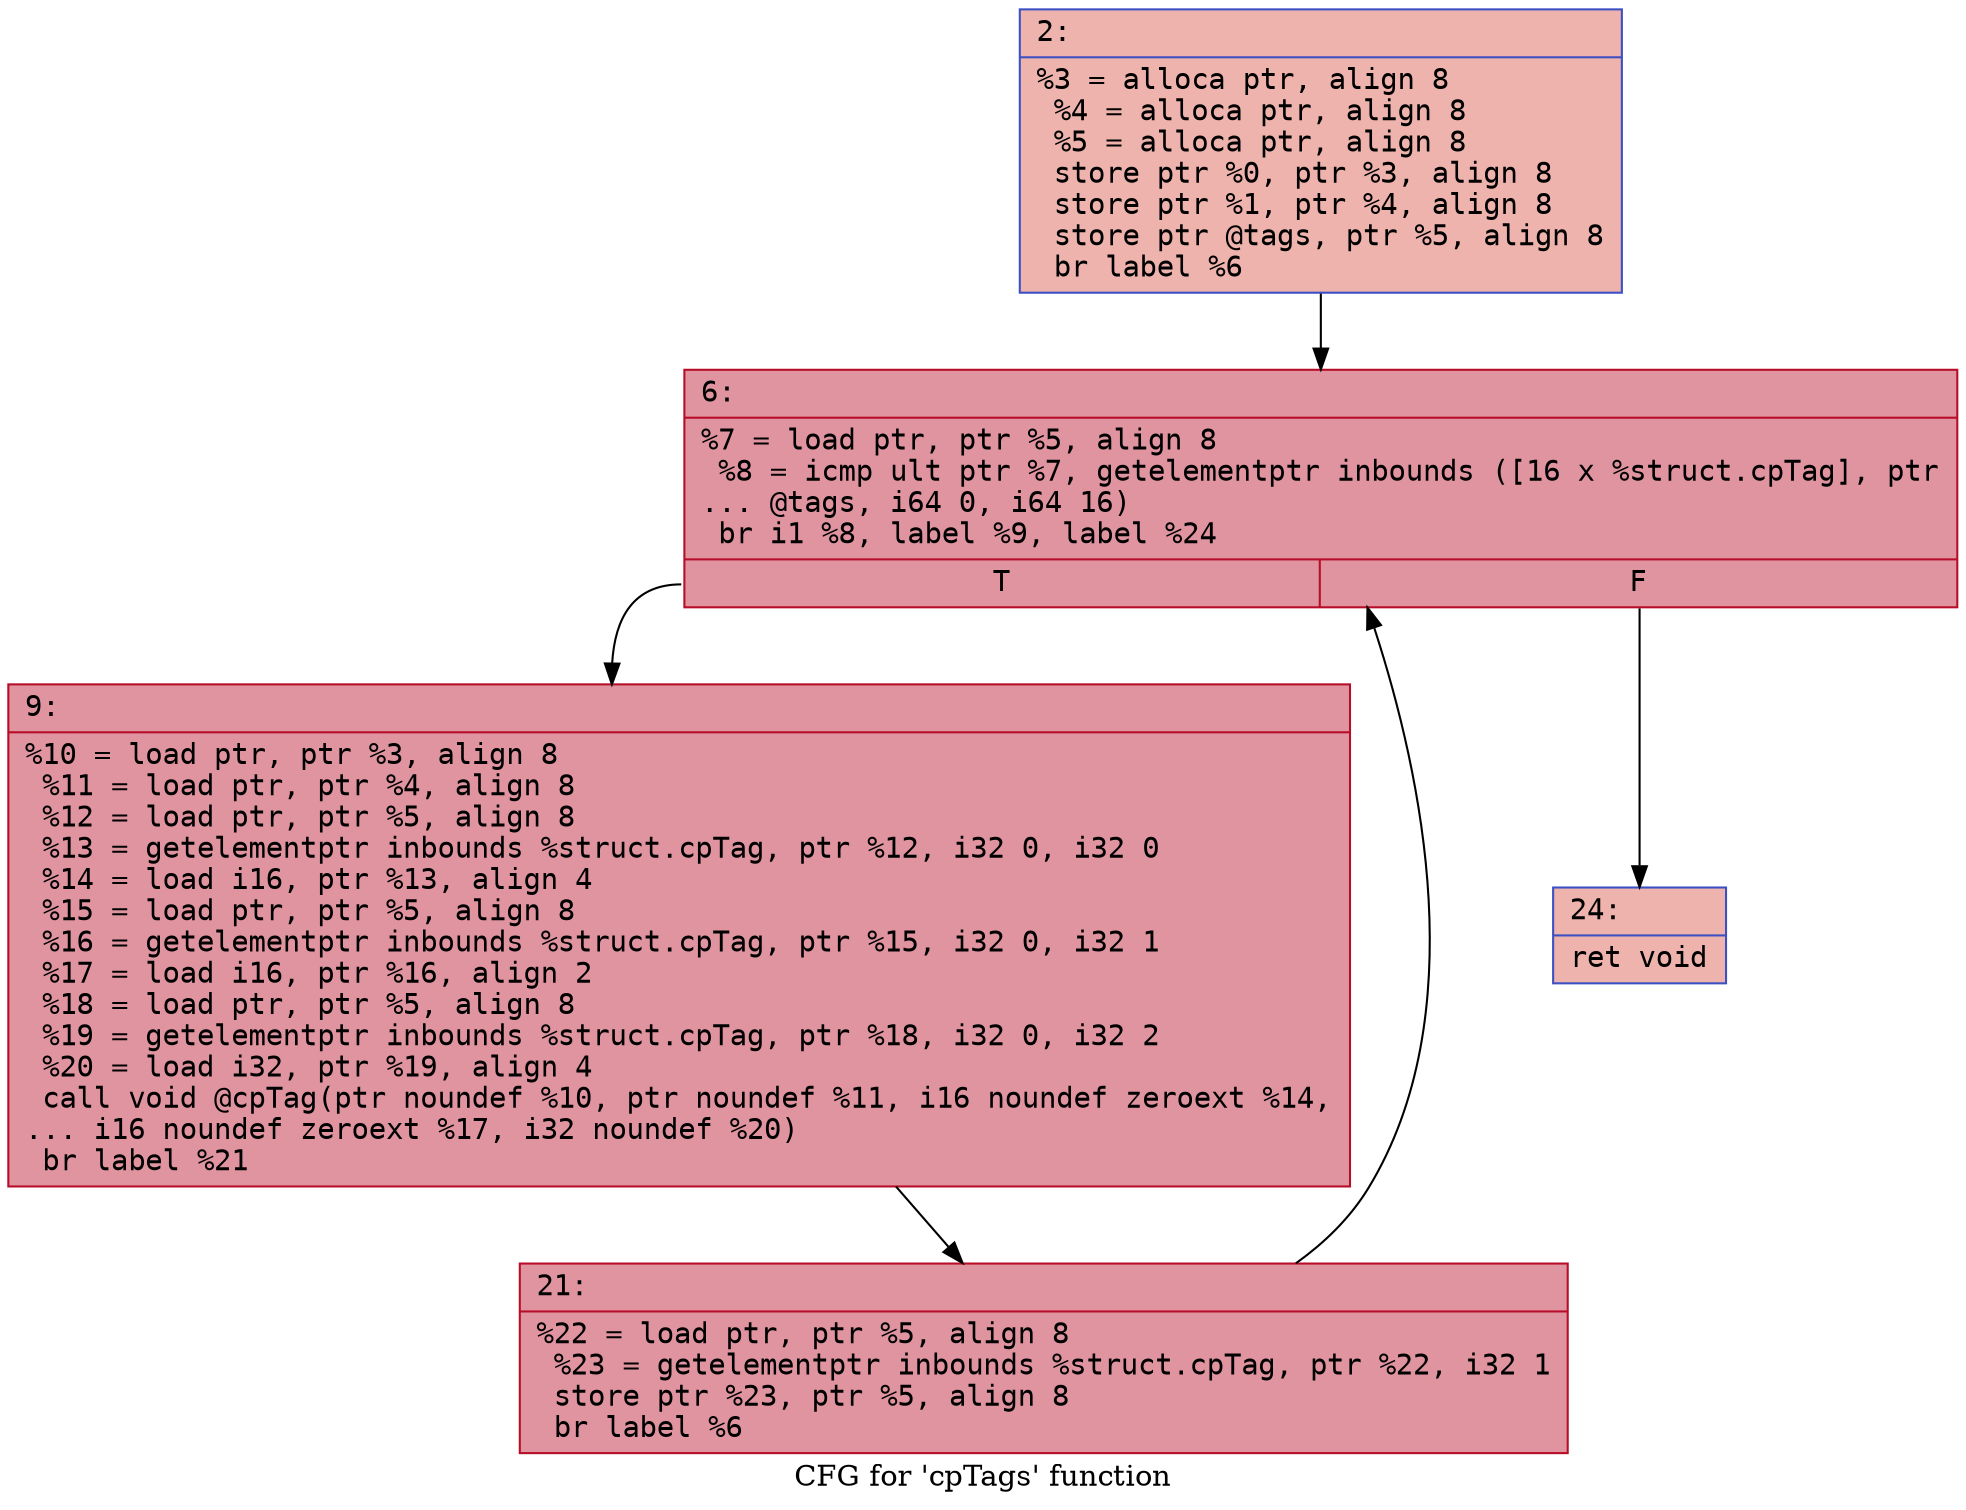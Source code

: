 digraph "CFG for 'cpTags' function" {
	label="CFG for 'cpTags' function";

	Node0x6000037785f0 [shape=record,color="#3d50c3ff", style=filled, fillcolor="#d6524470" fontname="Courier",label="{2:\l|  %3 = alloca ptr, align 8\l  %4 = alloca ptr, align 8\l  %5 = alloca ptr, align 8\l  store ptr %0, ptr %3, align 8\l  store ptr %1, ptr %4, align 8\l  store ptr @tags, ptr %5, align 8\l  br label %6\l}"];
	Node0x6000037785f0 -> Node0x600003778640[tooltip="2 -> 6\nProbability 100.00%" ];
	Node0x600003778640 [shape=record,color="#b70d28ff", style=filled, fillcolor="#b70d2870" fontname="Courier",label="{6:\l|  %7 = load ptr, ptr %5, align 8\l  %8 = icmp ult ptr %7, getelementptr inbounds ([16 x %struct.cpTag], ptr\l... @tags, i64 0, i64 16)\l  br i1 %8, label %9, label %24\l|{<s0>T|<s1>F}}"];
	Node0x600003778640:s0 -> Node0x600003778690[tooltip="6 -> 9\nProbability 96.88%" ];
	Node0x600003778640:s1 -> Node0x600003778730[tooltip="6 -> 24\nProbability 3.12%" ];
	Node0x600003778690 [shape=record,color="#b70d28ff", style=filled, fillcolor="#b70d2870" fontname="Courier",label="{9:\l|  %10 = load ptr, ptr %3, align 8\l  %11 = load ptr, ptr %4, align 8\l  %12 = load ptr, ptr %5, align 8\l  %13 = getelementptr inbounds %struct.cpTag, ptr %12, i32 0, i32 0\l  %14 = load i16, ptr %13, align 4\l  %15 = load ptr, ptr %5, align 8\l  %16 = getelementptr inbounds %struct.cpTag, ptr %15, i32 0, i32 1\l  %17 = load i16, ptr %16, align 2\l  %18 = load ptr, ptr %5, align 8\l  %19 = getelementptr inbounds %struct.cpTag, ptr %18, i32 0, i32 2\l  %20 = load i32, ptr %19, align 4\l  call void @cpTag(ptr noundef %10, ptr noundef %11, i16 noundef zeroext %14,\l... i16 noundef zeroext %17, i32 noundef %20)\l  br label %21\l}"];
	Node0x600003778690 -> Node0x6000037786e0[tooltip="9 -> 21\nProbability 100.00%" ];
	Node0x6000037786e0 [shape=record,color="#b70d28ff", style=filled, fillcolor="#b70d2870" fontname="Courier",label="{21:\l|  %22 = load ptr, ptr %5, align 8\l  %23 = getelementptr inbounds %struct.cpTag, ptr %22, i32 1\l  store ptr %23, ptr %5, align 8\l  br label %6\l}"];
	Node0x6000037786e0 -> Node0x600003778640[tooltip="21 -> 6\nProbability 100.00%" ];
	Node0x600003778730 [shape=record,color="#3d50c3ff", style=filled, fillcolor="#d6524470" fontname="Courier",label="{24:\l|  ret void\l}"];
}
